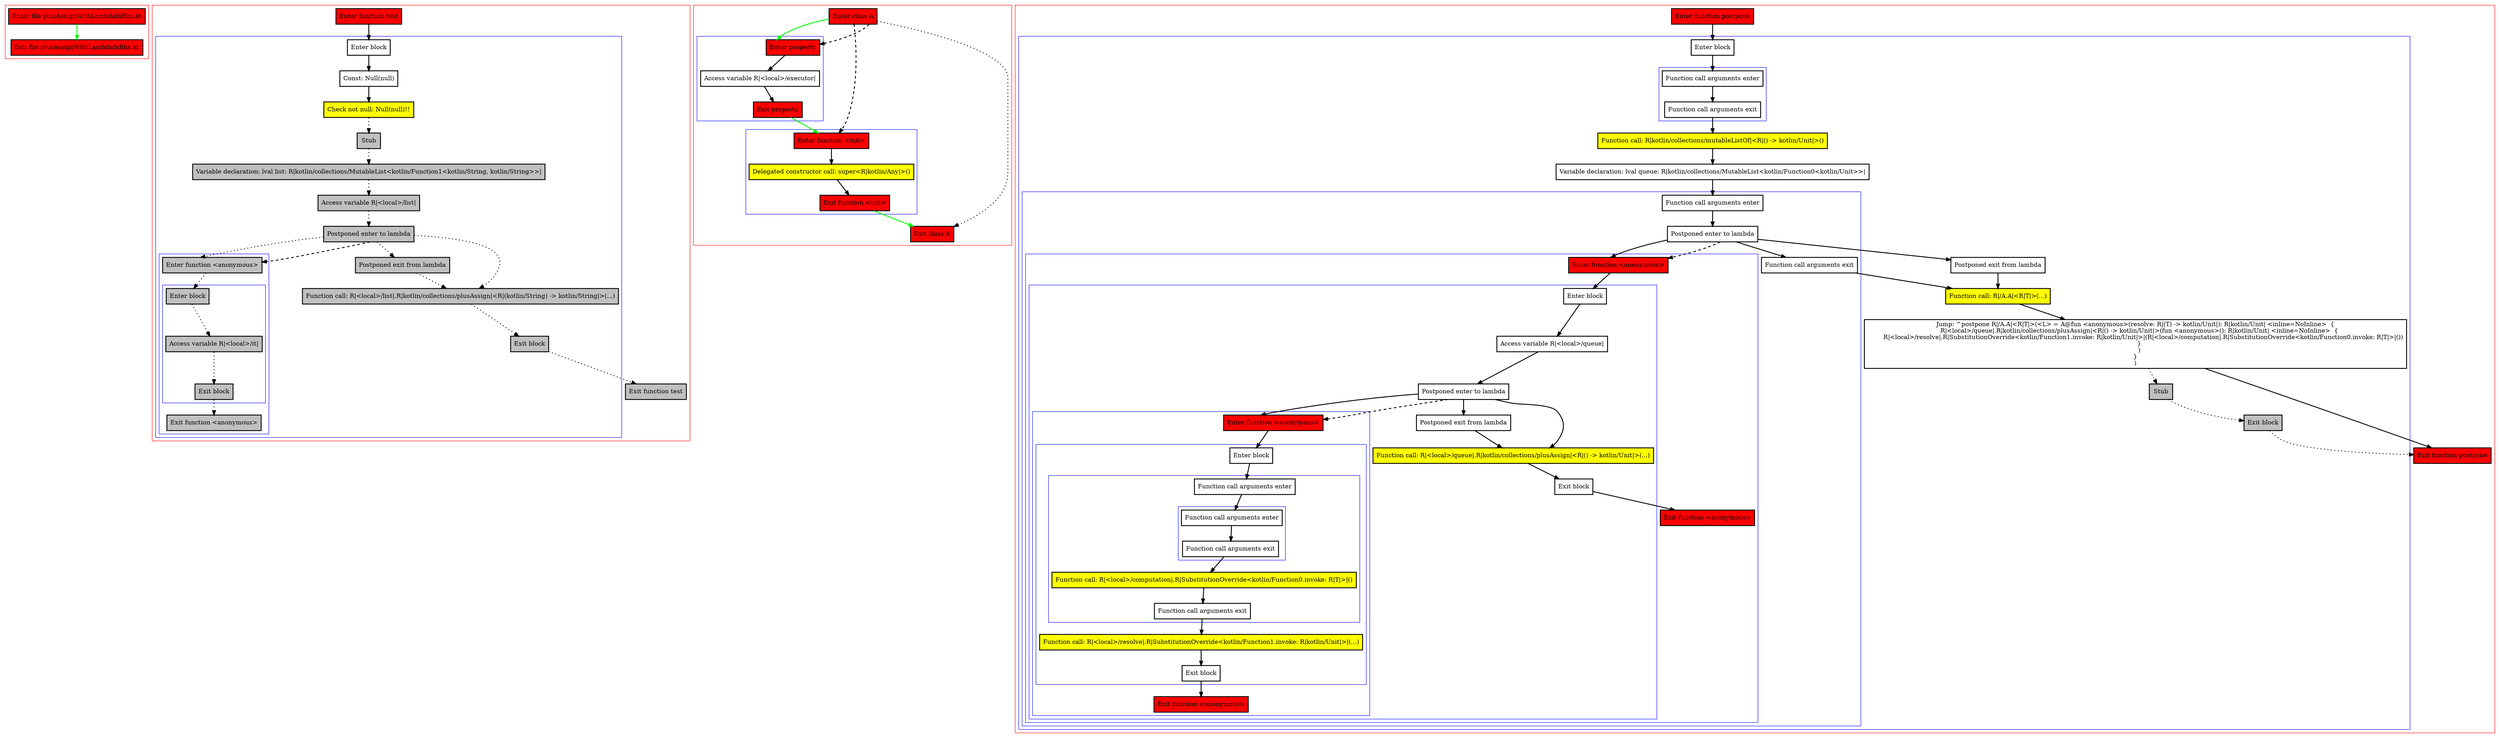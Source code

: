 digraph plusAssignWithLambdaInRhs_kt {
    graph [nodesep=3]
    node [shape=box penwidth=2]
    edge [penwidth=2]

    subgraph cluster_0 {
        color=red
        0 [label="Enter file plusAssignWithLambdaInRhs.kt" style="filled" fillcolor=red];
        1 [label="Exit file plusAssignWithLambdaInRhs.kt" style="filled" fillcolor=red];
    }
    0 -> {1} [color=green];

    subgraph cluster_1 {
        color=red
        2 [label="Enter function test" style="filled" fillcolor=red];
        subgraph cluster_2 {
            color=blue
            3 [label="Enter block"];
            4 [label="Const: Null(null)"];
            5 [label="Check not null: Null(null)!!" style="filled" fillcolor=yellow];
            6 [label="Stub" style="filled" fillcolor=gray];
            7 [label="Variable declaration: lval list: R|kotlin/collections/MutableList<kotlin/Function1<kotlin/String, kotlin/String>>|" style="filled" fillcolor=gray];
            8 [label="Access variable R|<local>/list|" style="filled" fillcolor=gray];
            9 [label="Postponed enter to lambda" style="filled" fillcolor=gray];
            subgraph cluster_3 {
                color=blue
                10 [label="Enter function <anonymous>" style="filled" fillcolor=gray];
                subgraph cluster_4 {
                    color=blue
                    11 [label="Enter block" style="filled" fillcolor=gray];
                    12 [label="Access variable R|<local>/it|" style="filled" fillcolor=gray];
                    13 [label="Exit block" style="filled" fillcolor=gray];
                }
                14 [label="Exit function <anonymous>" style="filled" fillcolor=gray];
            }
            15 [label="Postponed exit from lambda" style="filled" fillcolor=gray];
            16 [label="Function call: R|<local>/list|.R|kotlin/collections/plusAssign|<R|(kotlin/String) -> kotlin/String|>(...)" style="filled" fillcolor=gray];
            17 [label="Exit block" style="filled" fillcolor=gray];
        }
        18 [label="Exit function test" style="filled" fillcolor=gray];
    }
    2 -> {3};
    3 -> {4};
    4 -> {5};
    5 -> {6} [style=dotted];
    6 -> {7} [style=dotted];
    7 -> {8} [style=dotted];
    8 -> {9} [style=dotted];
    9 -> {10 15 16} [style=dotted];
    9 -> {10} [style=dashed];
    10 -> {11} [style=dotted];
    11 -> {12} [style=dotted];
    12 -> {13} [style=dotted];
    13 -> {14} [style=dotted];
    15 -> {16} [style=dotted];
    16 -> {17} [style=dotted];
    17 -> {18} [style=dotted];

    subgraph cluster_5 {
        color=red
        19 [label="Enter class A" style="filled" fillcolor=red];
        subgraph cluster_6 {
            color=blue
            20 [label="Enter property" style="filled" fillcolor=red];
            21 [label="Access variable R|<local>/executor|"];
            22 [label="Exit property" style="filled" fillcolor=red];
        }
        subgraph cluster_7 {
            color=blue
            23 [label="Enter function <init>" style="filled" fillcolor=red];
            24 [label="Delegated constructor call: super<R|kotlin/Any|>()" style="filled" fillcolor=yellow];
            25 [label="Exit function <init>" style="filled" fillcolor=red];
        }
        26 [label="Exit class A" style="filled" fillcolor=red];
    }
    19 -> {20} [color=green];
    19 -> {26} [style=dotted];
    19 -> {20 23} [style=dashed];
    20 -> {21};
    21 -> {22};
    22 -> {23} [color=green];
    23 -> {24};
    24 -> {25};
    25 -> {26} [color=green];

    subgraph cluster_8 {
        color=red
        27 [label="Enter function postpone" style="filled" fillcolor=red];
        subgraph cluster_9 {
            color=blue
            28 [label="Enter block"];
            subgraph cluster_10 {
                color=blue
                29 [label="Function call arguments enter"];
                30 [label="Function call arguments exit"];
            }
            31 [label="Function call: R|kotlin/collections/mutableListOf|<R|() -> kotlin/Unit|>()" style="filled" fillcolor=yellow];
            32 [label="Variable declaration: lval queue: R|kotlin/collections/MutableList<kotlin/Function0<kotlin/Unit>>|"];
            subgraph cluster_11 {
                color=blue
                33 [label="Function call arguments enter"];
                34 [label="Postponed enter to lambda"];
                subgraph cluster_12 {
                    color=blue
                    35 [label="Enter function <anonymous>" style="filled" fillcolor=red];
                    subgraph cluster_13 {
                        color=blue
                        36 [label="Enter block"];
                        37 [label="Access variable R|<local>/queue|"];
                        38 [label="Postponed enter to lambda"];
                        subgraph cluster_14 {
                            color=blue
                            39 [label="Enter function <anonymous>" style="filled" fillcolor=red];
                            subgraph cluster_15 {
                                color=blue
                                40 [label="Enter block"];
                                subgraph cluster_16 {
                                    color=blue
                                    41 [label="Function call arguments enter"];
                                    subgraph cluster_17 {
                                        color=blue
                                        42 [label="Function call arguments enter"];
                                        43 [label="Function call arguments exit"];
                                    }
                                    44 [label="Function call: R|<local>/computation|.R|SubstitutionOverride<kotlin/Function0.invoke: R|T|>|()" style="filled" fillcolor=yellow];
                                    45 [label="Function call arguments exit"];
                                }
                                46 [label="Function call: R|<local>/resolve|.R|SubstitutionOverride<kotlin/Function1.invoke: R|kotlin/Unit|>|(...)" style="filled" fillcolor=yellow];
                                47 [label="Exit block"];
                            }
                            48 [label="Exit function <anonymous>" style="filled" fillcolor=red];
                        }
                        49 [label="Postponed exit from lambda"];
                        50 [label="Function call: R|<local>/queue|.R|kotlin/collections/plusAssign|<R|() -> kotlin/Unit|>(...)" style="filled" fillcolor=yellow];
                        51 [label="Exit block"];
                    }
                    52 [label="Exit function <anonymous>" style="filled" fillcolor=red];
                }
                53 [label="Function call arguments exit"];
            }
            54 [label="Postponed exit from lambda"];
            55 [label="Function call: R|/A.A|<R|T|>(...)" style="filled" fillcolor=yellow];
            56 [label="Jump: ^postpone R|/A.A|<R|T|>(<L> = A@fun <anonymous>(resolve: R|(T) -> kotlin/Unit|): R|kotlin/Unit| <inline=NoInline>  {
    R|<local>/queue|.R|kotlin/collections/plusAssign|<R|() -> kotlin/Unit|>(fun <anonymous>(): R|kotlin/Unit| <inline=NoInline>  {
        R|<local>/resolve|.R|SubstitutionOverride<kotlin/Function1.invoke: R|kotlin/Unit|>|(R|<local>/computation|.R|SubstitutionOverride<kotlin/Function0.invoke: R|T|>|())
    }
    )
}
)"];
            57 [label="Stub" style="filled" fillcolor=gray];
            58 [label="Exit block" style="filled" fillcolor=gray];
        }
        59 [label="Exit function postpone" style="filled" fillcolor=red];
    }
    27 -> {28};
    28 -> {29};
    29 -> {30};
    30 -> {31};
    31 -> {32};
    32 -> {33};
    33 -> {34};
    34 -> {35 53 54};
    34 -> {35} [style=dashed];
    35 -> {36};
    36 -> {37};
    37 -> {38};
    38 -> {39 49 50};
    38 -> {39} [style=dashed];
    39 -> {40};
    40 -> {41};
    41 -> {42};
    42 -> {43};
    43 -> {44};
    44 -> {45};
    45 -> {46};
    46 -> {47};
    47 -> {48};
    49 -> {50};
    50 -> {51};
    51 -> {52};
    53 -> {55};
    54 -> {55};
    55 -> {56};
    56 -> {59};
    56 -> {57} [style=dotted];
    57 -> {58} [style=dotted];
    58 -> {59} [style=dotted];

}
